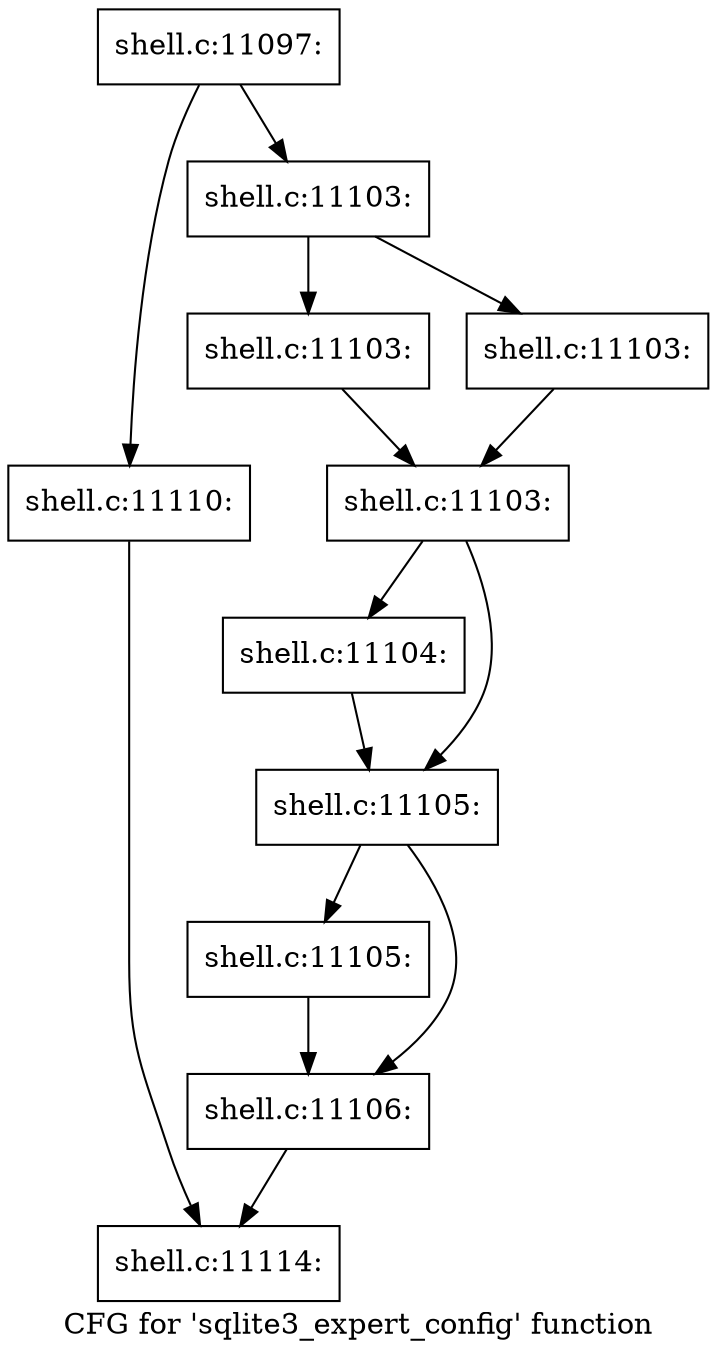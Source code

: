 digraph "CFG for 'sqlite3_expert_config' function" {
	label="CFG for 'sqlite3_expert_config' function";

	Node0x560276150eb0 [shape=record,label="{shell.c:11097:}"];
	Node0x560276150eb0 -> Node0x5602762f40e0;
	Node0x560276150eb0 -> Node0x5602762f41f0;
	Node0x5602762f41f0 [shape=record,label="{shell.c:11103:}"];
	Node0x5602762f41f0 -> Node0x560276472a60;
	Node0x5602762f41f0 -> Node0x560276472ab0;
	Node0x560276472a60 [shape=record,label="{shell.c:11103:}"];
	Node0x560276472a60 -> Node0x560276472b00;
	Node0x560276472ab0 [shape=record,label="{shell.c:11103:}"];
	Node0x560276472ab0 -> Node0x560276472b00;
	Node0x560276472b00 [shape=record,label="{shell.c:11103:}"];
	Node0x560276472b00 -> Node0x560276473560;
	Node0x560276472b00 -> Node0x5602764735b0;
	Node0x560276473560 [shape=record,label="{shell.c:11104:}"];
	Node0x560276473560 -> Node0x5602764735b0;
	Node0x5602764735b0 [shape=record,label="{shell.c:11105:}"];
	Node0x5602764735b0 -> Node0x560276473aa0;
	Node0x5602764735b0 -> Node0x560276473af0;
	Node0x560276473aa0 [shape=record,label="{shell.c:11105:}"];
	Node0x560276473aa0 -> Node0x560276473af0;
	Node0x560276473af0 [shape=record,label="{shell.c:11106:}"];
	Node0x560276473af0 -> Node0x5602762f3ff0;
	Node0x5602762f40e0 [shape=record,label="{shell.c:11110:}"];
	Node0x5602762f40e0 -> Node0x5602762f3ff0;
	Node0x5602762f3ff0 [shape=record,label="{shell.c:11114:}"];
}
